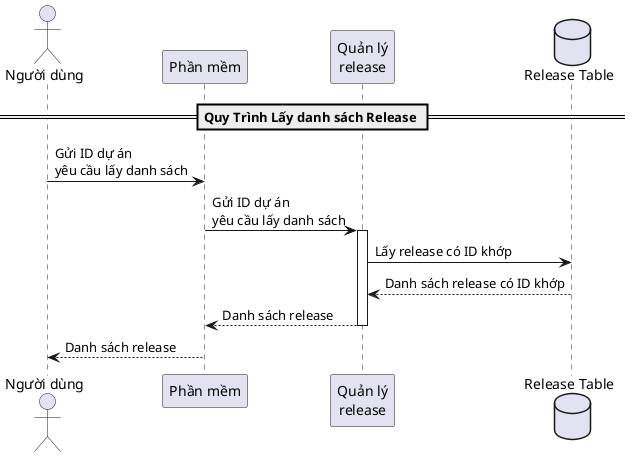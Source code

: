 @startuml
actor "Người dùng" as nd
participant "Phần mềm" as pm
participant "Quản lý\nrelease" as qlrl
database "Release Table" as dbm

== Quy Trình Lấy danh sách Release ==
nd -> pm : Gửi ID dự án\nyêu cầu lấy danh sách
pm -> qlrl : Gửi ID dự án\nyêu cầu lấy danh sách
activate qlrl
qlrl -> dbm : Lấy release có ID khớp
dbm --> qlrl : Danh sách release có ID khớp
qlrl --> pm : Danh sách release
deactivate qlrl
pm --> nd : Danh sách release
@enduml